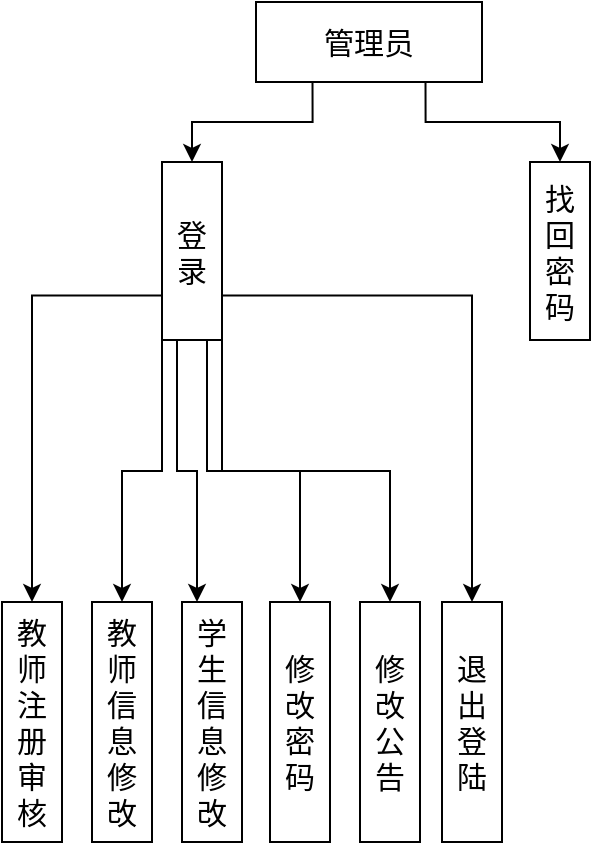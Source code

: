<mxfile version="17.1.2" type="github">
  <diagram id="88YJrbBX9v5LOI_t9EXX" name="Page-1">
    <mxGraphModel dx="1422" dy="754" grid="1" gridSize="1000" guides="1" tooltips="1" connect="1" arrows="1" fold="1" page="1" pageScale="1" pageWidth="827" pageHeight="1169" math="0" shadow="0">
      <root>
        <mxCell id="0" />
        <mxCell id="1" parent="0" />
        <mxCell id="I76NLUDrvSHcRK_JZ9zq-3" style="edgeStyle=orthogonalEdgeStyle;rounded=0;orthogonalLoop=1;jettySize=auto;html=1;exitX=0.75;exitY=1;exitDx=0;exitDy=0;entryX=0.5;entryY=0;entryDx=0;entryDy=0;fontSize=15;" edge="1" parent="1" source="I76NLUDrvSHcRK_JZ9zq-4" target="I76NLUDrvSHcRK_JZ9zq-14">
          <mxGeometry relative="1" as="geometry" />
        </mxCell>
        <mxCell id="I76NLUDrvSHcRK_JZ9zq-22" style="edgeStyle=orthogonalEdgeStyle;rounded=0;orthogonalLoop=1;jettySize=auto;html=1;exitX=0.25;exitY=1;exitDx=0;exitDy=0;entryX=0.5;entryY=0;entryDx=0;entryDy=0;" edge="1" parent="1" source="I76NLUDrvSHcRK_JZ9zq-4" target="I76NLUDrvSHcRK_JZ9zq-13">
          <mxGeometry relative="1" as="geometry" />
        </mxCell>
        <mxCell id="I76NLUDrvSHcRK_JZ9zq-4" value="管理员" style="rounded=0;whiteSpace=wrap;html=1;fontSize=15;" vertex="1" parent="1">
          <mxGeometry x="357" y="140" width="113" height="40" as="geometry" />
        </mxCell>
        <mxCell id="I76NLUDrvSHcRK_JZ9zq-7" style="edgeStyle=orthogonalEdgeStyle;rounded=0;orthogonalLoop=1;jettySize=auto;html=1;exitX=0;exitY=0.75;exitDx=0;exitDy=0;entryX=0.5;entryY=0;entryDx=0;entryDy=0;fontSize=15;" edge="1" parent="1" source="I76NLUDrvSHcRK_JZ9zq-13" target="I76NLUDrvSHcRK_JZ9zq-15">
          <mxGeometry relative="1" as="geometry" />
        </mxCell>
        <mxCell id="I76NLUDrvSHcRK_JZ9zq-29" style="edgeStyle=orthogonalEdgeStyle;rounded=0;orthogonalLoop=1;jettySize=auto;html=1;exitX=0;exitY=1;exitDx=0;exitDy=0;entryX=0.5;entryY=0;entryDx=0;entryDy=0;" edge="1" parent="1" source="I76NLUDrvSHcRK_JZ9zq-13" target="I76NLUDrvSHcRK_JZ9zq-23">
          <mxGeometry relative="1" as="geometry" />
        </mxCell>
        <mxCell id="I76NLUDrvSHcRK_JZ9zq-32" style="edgeStyle=orthogonalEdgeStyle;rounded=0;orthogonalLoop=1;jettySize=auto;html=1;exitX=0.25;exitY=1;exitDx=0;exitDy=0;entryX=0.25;entryY=0;entryDx=0;entryDy=0;" edge="1" parent="1" source="I76NLUDrvSHcRK_JZ9zq-13" target="I76NLUDrvSHcRK_JZ9zq-25">
          <mxGeometry relative="1" as="geometry" />
        </mxCell>
        <mxCell id="I76NLUDrvSHcRK_JZ9zq-33" style="edgeStyle=orthogonalEdgeStyle;rounded=0;orthogonalLoop=1;jettySize=auto;html=1;exitX=0.75;exitY=1;exitDx=0;exitDy=0;entryX=0.5;entryY=0;entryDx=0;entryDy=0;" edge="1" parent="1" source="I76NLUDrvSHcRK_JZ9zq-13" target="I76NLUDrvSHcRK_JZ9zq-24">
          <mxGeometry relative="1" as="geometry" />
        </mxCell>
        <mxCell id="I76NLUDrvSHcRK_JZ9zq-35" style="edgeStyle=orthogonalEdgeStyle;rounded=0;orthogonalLoop=1;jettySize=auto;html=1;exitX=1;exitY=0.75;exitDx=0;exitDy=0;entryX=0.5;entryY=0;entryDx=0;entryDy=0;" edge="1" parent="1" source="I76NLUDrvSHcRK_JZ9zq-13" target="I76NLUDrvSHcRK_JZ9zq-27">
          <mxGeometry relative="1" as="geometry" />
        </mxCell>
        <mxCell id="I76NLUDrvSHcRK_JZ9zq-37" style="edgeStyle=orthogonalEdgeStyle;rounded=0;orthogonalLoop=1;jettySize=auto;html=1;exitX=1;exitY=1;exitDx=0;exitDy=0;" edge="1" parent="1" source="I76NLUDrvSHcRK_JZ9zq-13" target="I76NLUDrvSHcRK_JZ9zq-26">
          <mxGeometry relative="1" as="geometry" />
        </mxCell>
        <mxCell id="I76NLUDrvSHcRK_JZ9zq-13" value="登录" style="rounded=0;whiteSpace=wrap;html=1;fontSize=15;" vertex="1" parent="1">
          <mxGeometry x="310" y="220" width="30" height="89" as="geometry" />
        </mxCell>
        <mxCell id="I76NLUDrvSHcRK_JZ9zq-14" value="找回密码" style="rounded=0;whiteSpace=wrap;html=1;fontSize=15;" vertex="1" parent="1">
          <mxGeometry x="494" y="220" width="30" height="89" as="geometry" />
        </mxCell>
        <mxCell id="I76NLUDrvSHcRK_JZ9zq-15" value="教师注册审核" style="rounded=0;whiteSpace=wrap;html=1;fontSize=15;" vertex="1" parent="1">
          <mxGeometry x="230" y="440" width="30" height="120" as="geometry" />
        </mxCell>
        <mxCell id="I76NLUDrvSHcRK_JZ9zq-23" value="教师信息修改" style="rounded=0;whiteSpace=wrap;html=1;fontSize=15;" vertex="1" parent="1">
          <mxGeometry x="275" y="440" width="30" height="120" as="geometry" />
        </mxCell>
        <mxCell id="I76NLUDrvSHcRK_JZ9zq-24" value="修改密码" style="rounded=0;whiteSpace=wrap;html=1;fontSize=15;" vertex="1" parent="1">
          <mxGeometry x="364" y="440" width="30" height="120" as="geometry" />
        </mxCell>
        <mxCell id="I76NLUDrvSHcRK_JZ9zq-25" value="学生信息修改" style="rounded=0;whiteSpace=wrap;html=1;fontSize=15;" vertex="1" parent="1">
          <mxGeometry x="320" y="440" width="30" height="120" as="geometry" />
        </mxCell>
        <mxCell id="I76NLUDrvSHcRK_JZ9zq-26" value="修改公告" style="rounded=0;whiteSpace=wrap;html=1;fontSize=15;" vertex="1" parent="1">
          <mxGeometry x="409" y="440" width="30" height="120" as="geometry" />
        </mxCell>
        <mxCell id="I76NLUDrvSHcRK_JZ9zq-27" value="退出登陆" style="rounded=0;whiteSpace=wrap;html=1;fontSize=15;" vertex="1" parent="1">
          <mxGeometry x="450" y="440" width="30" height="120" as="geometry" />
        </mxCell>
      </root>
    </mxGraphModel>
  </diagram>
</mxfile>
